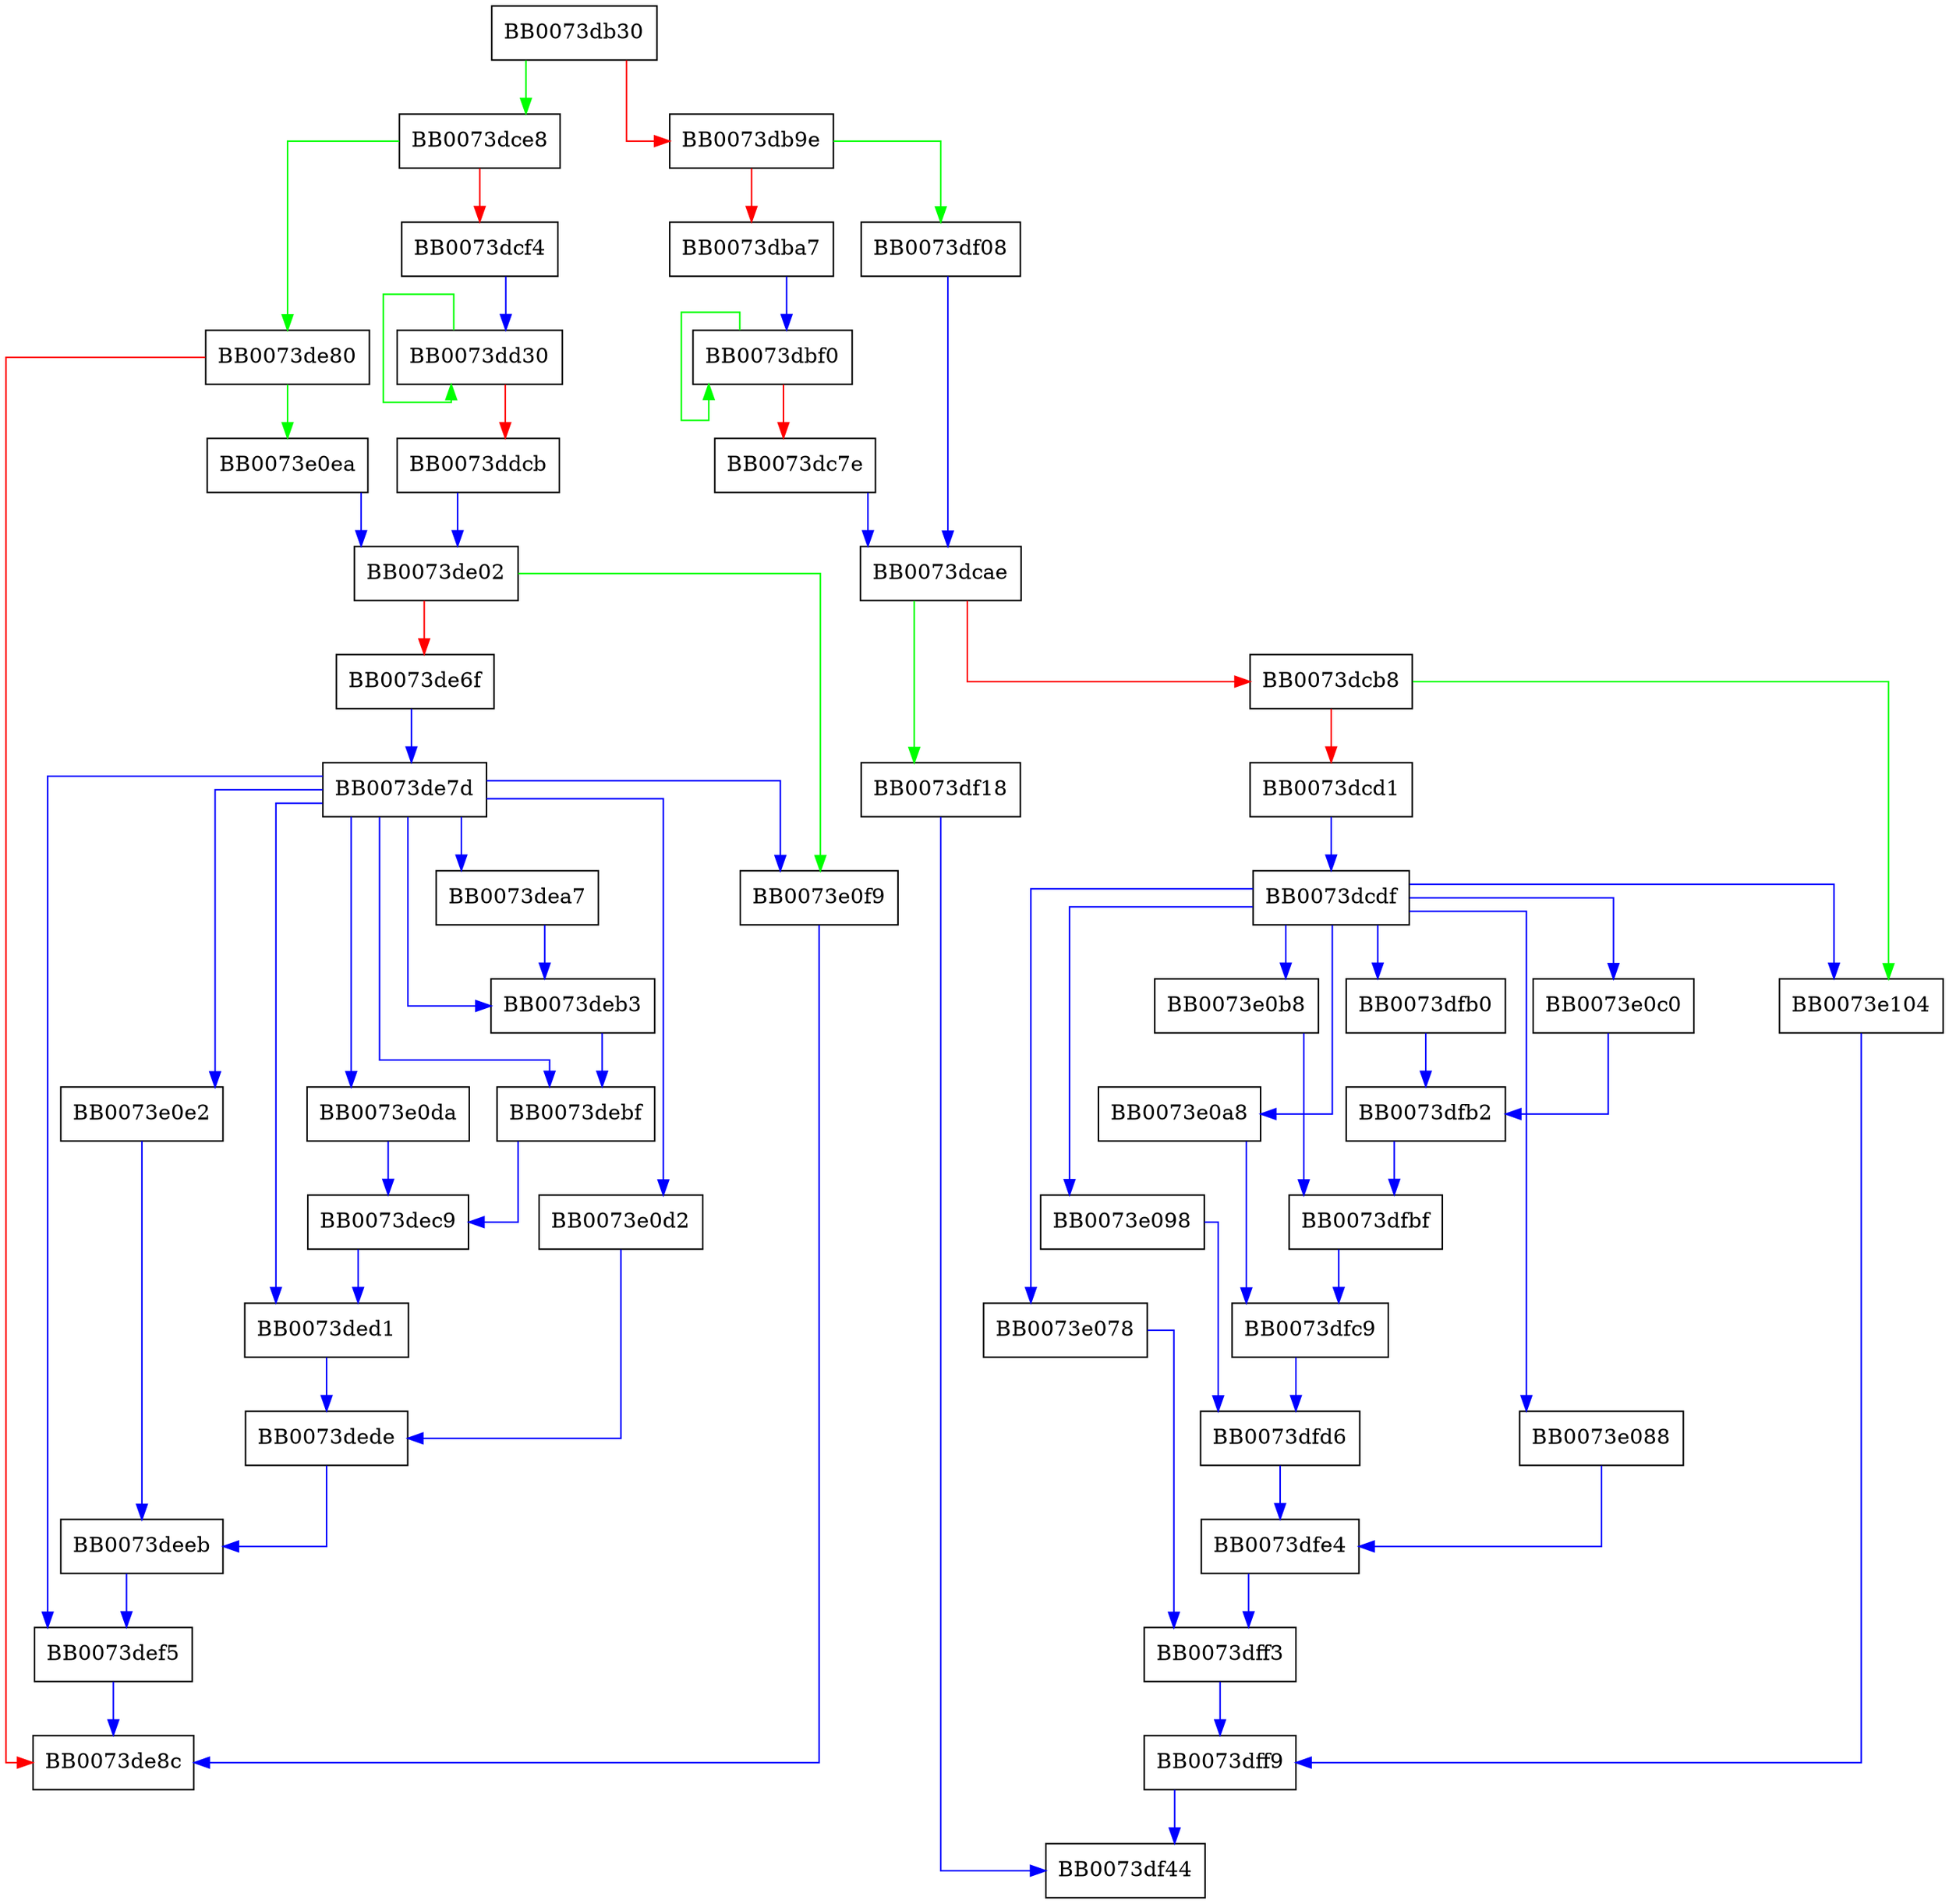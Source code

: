 digraph DES_xcbc_encrypt {
  node [shape="box"];
  graph [splines=ortho];
  BB0073db30 -> BB0073dce8 [color="green"];
  BB0073db30 -> BB0073db9e [color="red"];
  BB0073db9e -> BB0073df08 [color="green"];
  BB0073db9e -> BB0073dba7 [color="red"];
  BB0073dba7 -> BB0073dbf0 [color="blue"];
  BB0073dbf0 -> BB0073dbf0 [color="green"];
  BB0073dbf0 -> BB0073dc7e [color="red"];
  BB0073dc7e -> BB0073dcae [color="blue"];
  BB0073dcae -> BB0073df18 [color="green"];
  BB0073dcae -> BB0073dcb8 [color="red"];
  BB0073dcb8 -> BB0073e104 [color="green"];
  BB0073dcb8 -> BB0073dcd1 [color="red"];
  BB0073dcd1 -> BB0073dcdf [color="blue"];
  BB0073dcdf -> BB0073e104 [color="blue"];
  BB0073dcdf -> BB0073e078 [color="blue"];
  BB0073dcdf -> BB0073e088 [color="blue"];
  BB0073dcdf -> BB0073e098 [color="blue"];
  BB0073dcdf -> BB0073e0a8 [color="blue"];
  BB0073dcdf -> BB0073e0b8 [color="blue"];
  BB0073dcdf -> BB0073dfb0 [color="blue"];
  BB0073dcdf -> BB0073e0c0 [color="blue"];
  BB0073dce8 -> BB0073de80 [color="green"];
  BB0073dce8 -> BB0073dcf4 [color="red"];
  BB0073dcf4 -> BB0073dd30 [color="blue"];
  BB0073dd30 -> BB0073dd30 [color="green"];
  BB0073dd30 -> BB0073ddcb [color="red"];
  BB0073ddcb -> BB0073de02 [color="blue"];
  BB0073de02 -> BB0073e0f9 [color="green"];
  BB0073de02 -> BB0073de6f [color="red"];
  BB0073de6f -> BB0073de7d [color="blue"];
  BB0073de7d -> BB0073e0f9 [color="blue"];
  BB0073de7d -> BB0073def5 [color="blue"];
  BB0073de7d -> BB0073e0e2 [color="blue"];
  BB0073de7d -> BB0073e0d2 [color="blue"];
  BB0073de7d -> BB0073ded1 [color="blue"];
  BB0073de7d -> BB0073e0da [color="blue"];
  BB0073de7d -> BB0073debf [color="blue"];
  BB0073de7d -> BB0073deb3 [color="blue"];
  BB0073de7d -> BB0073dea7 [color="blue"];
  BB0073de80 -> BB0073e0ea [color="green"];
  BB0073de80 -> BB0073de8c [color="red"];
  BB0073dea7 -> BB0073deb3 [color="blue"];
  BB0073deb3 -> BB0073debf [color="blue"];
  BB0073debf -> BB0073dec9 [color="blue"];
  BB0073dec9 -> BB0073ded1 [color="blue"];
  BB0073ded1 -> BB0073dede [color="blue"];
  BB0073dede -> BB0073deeb [color="blue"];
  BB0073deeb -> BB0073def5 [color="blue"];
  BB0073def5 -> BB0073de8c [color="blue"];
  BB0073df08 -> BB0073dcae [color="blue"];
  BB0073df18 -> BB0073df44 [color="blue"];
  BB0073dfb0 -> BB0073dfb2 [color="blue"];
  BB0073dfb2 -> BB0073dfbf [color="blue"];
  BB0073dfbf -> BB0073dfc9 [color="blue"];
  BB0073dfc9 -> BB0073dfd6 [color="blue"];
  BB0073dfd6 -> BB0073dfe4 [color="blue"];
  BB0073dfe4 -> BB0073dff3 [color="blue"];
  BB0073dff3 -> BB0073dff9 [color="blue"];
  BB0073dff9 -> BB0073df44 [color="blue"];
  BB0073e078 -> BB0073dff3 [color="blue"];
  BB0073e088 -> BB0073dfe4 [color="blue"];
  BB0073e098 -> BB0073dfd6 [color="blue"];
  BB0073e0a8 -> BB0073dfc9 [color="blue"];
  BB0073e0b8 -> BB0073dfbf [color="blue"];
  BB0073e0c0 -> BB0073dfb2 [color="blue"];
  BB0073e0d2 -> BB0073dede [color="blue"];
  BB0073e0da -> BB0073dec9 [color="blue"];
  BB0073e0e2 -> BB0073deeb [color="blue"];
  BB0073e0ea -> BB0073de02 [color="blue"];
  BB0073e0f9 -> BB0073de8c [color="blue"];
  BB0073e104 -> BB0073dff9 [color="blue"];
}